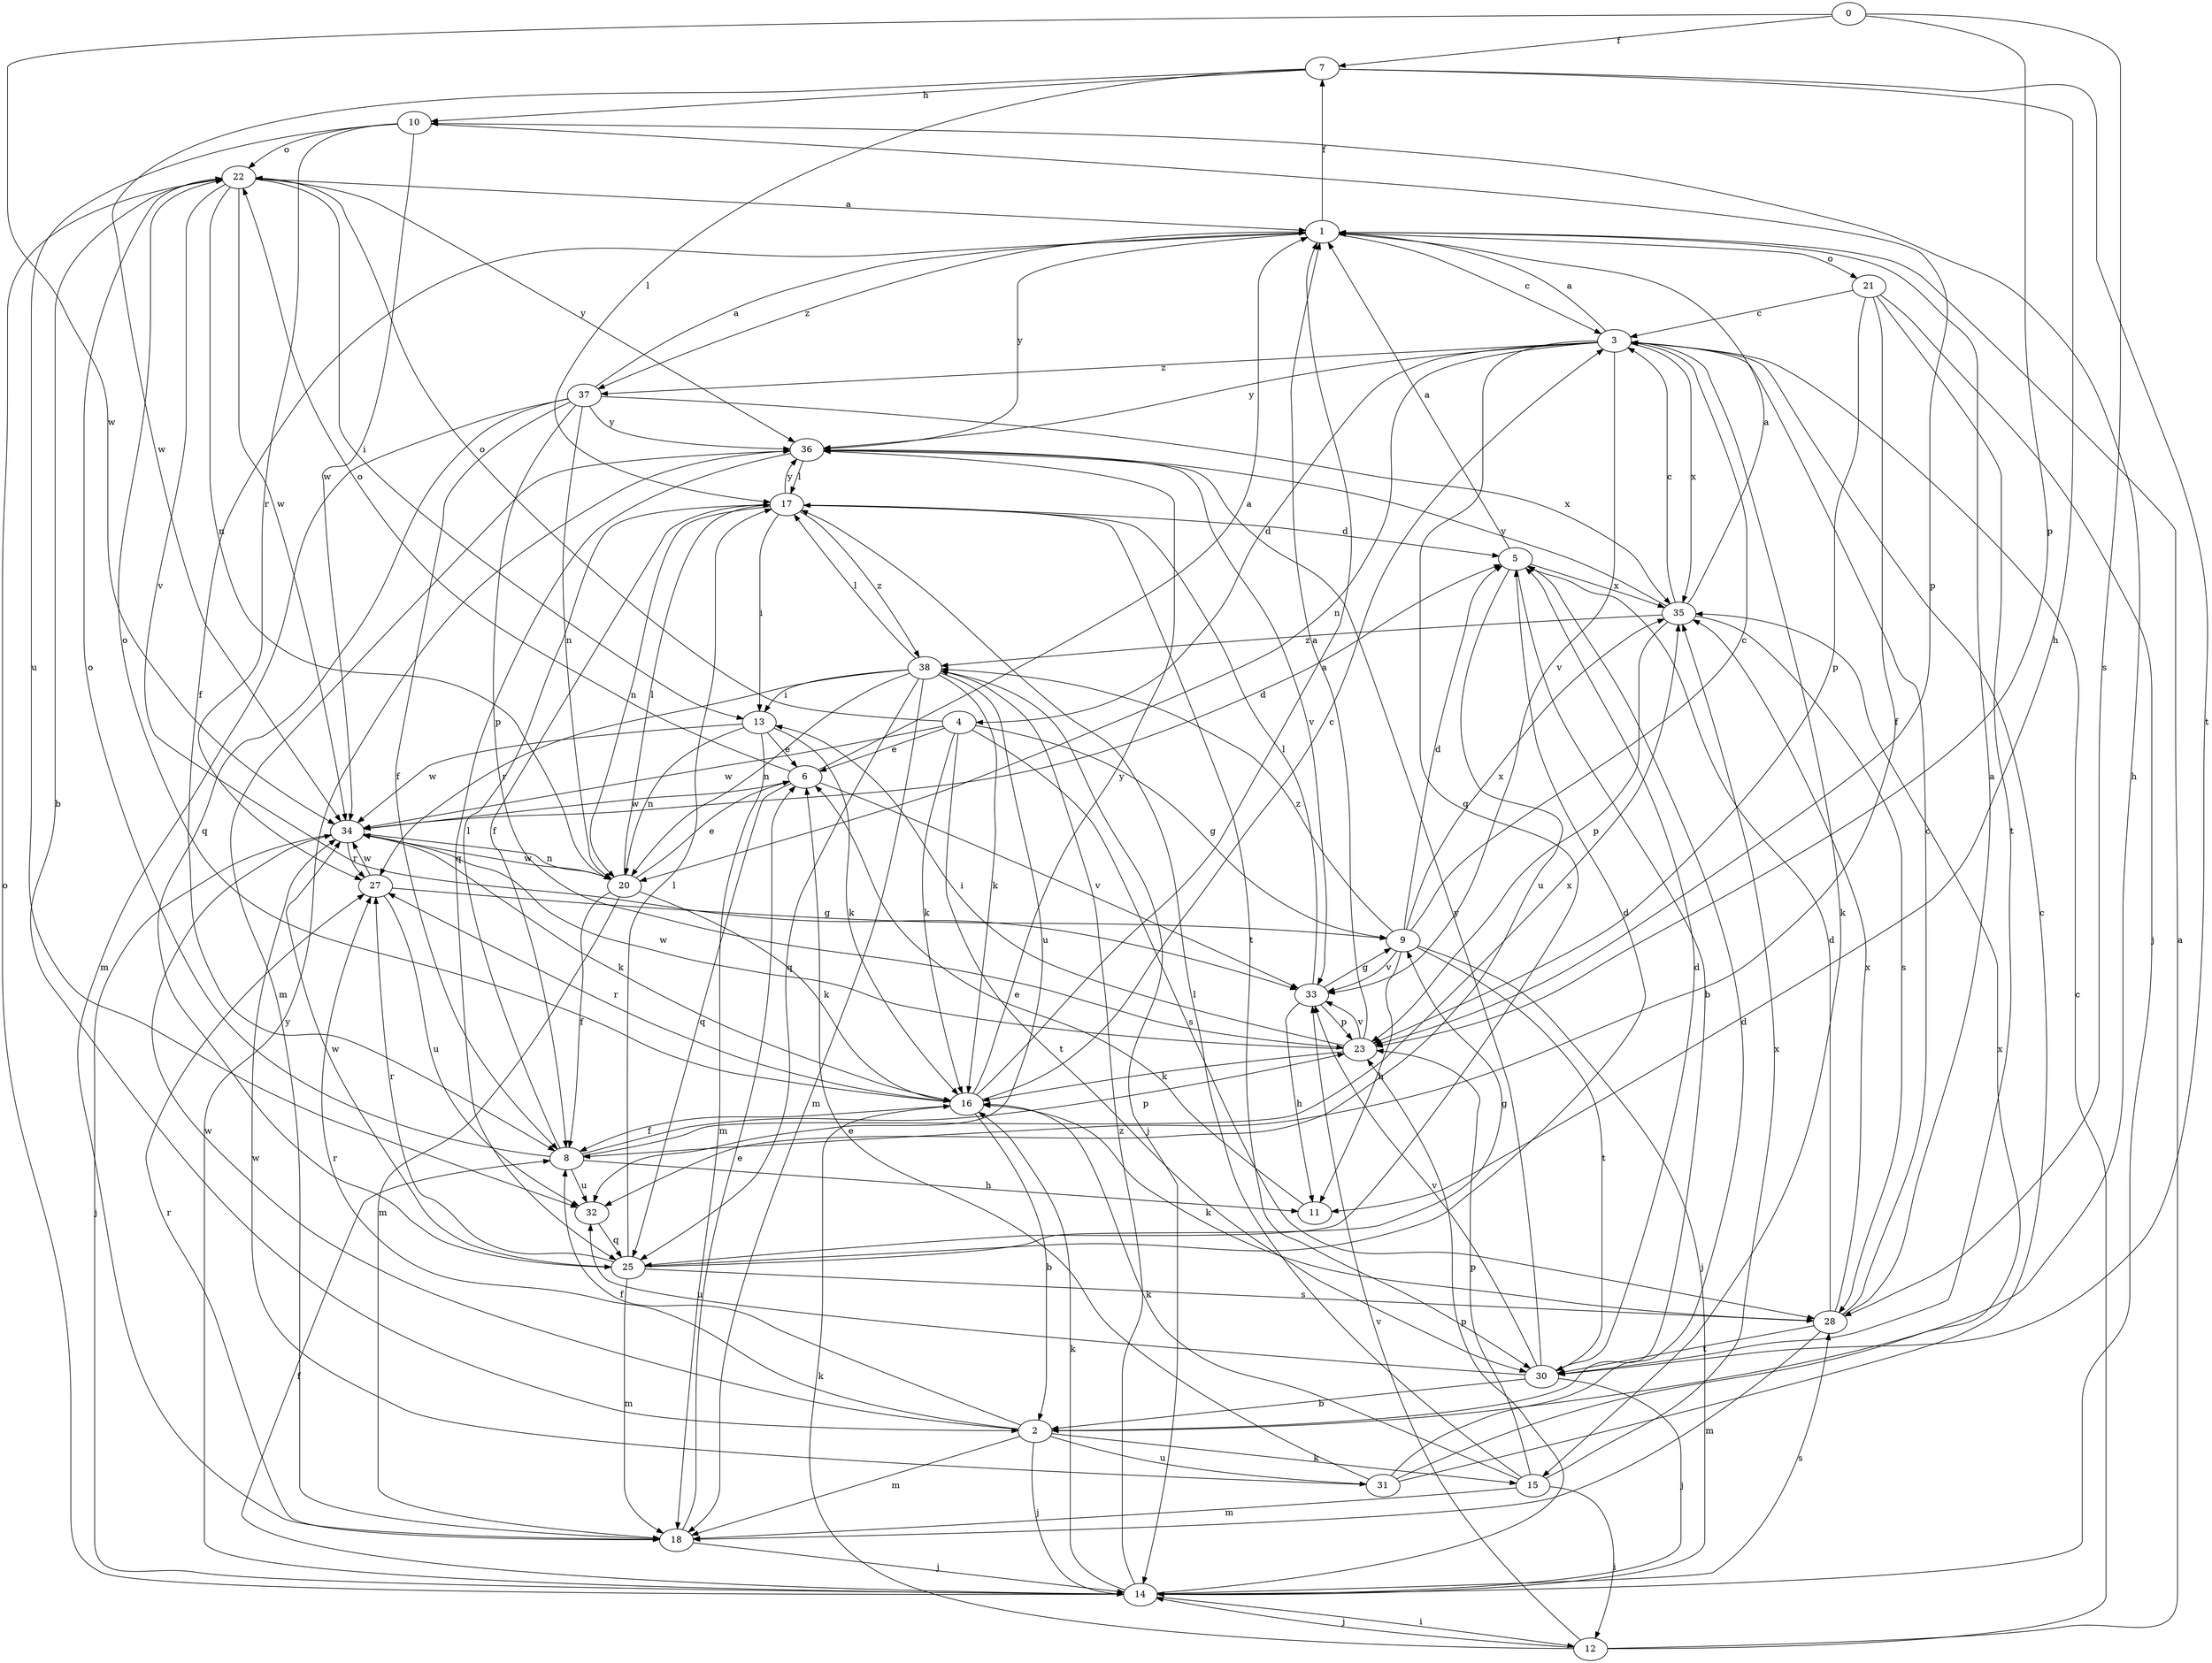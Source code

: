 strict digraph  {
0;
1;
2;
3;
4;
5;
6;
7;
8;
9;
10;
11;
12;
13;
14;
15;
16;
17;
18;
20;
21;
22;
23;
25;
27;
28;
30;
31;
32;
33;
34;
35;
36;
37;
38;
0 -> 7  [label=f];
0 -> 23  [label=p];
0 -> 28  [label=s];
0 -> 34  [label=w];
1 -> 3  [label=c];
1 -> 7  [label=f];
1 -> 8  [label=f];
1 -> 21  [label=o];
1 -> 36  [label=y];
1 -> 37  [label=z];
2 -> 8  [label=f];
2 -> 10  [label=h];
2 -> 14  [label=j];
2 -> 15  [label=k];
2 -> 18  [label=m];
2 -> 27  [label=r];
2 -> 31  [label=u];
2 -> 34  [label=w];
3 -> 1  [label=a];
3 -> 4  [label=d];
3 -> 15  [label=k];
3 -> 20  [label=n];
3 -> 25  [label=q];
3 -> 33  [label=v];
3 -> 35  [label=x];
3 -> 36  [label=y];
3 -> 37  [label=z];
4 -> 6  [label=e];
4 -> 9  [label=g];
4 -> 16  [label=k];
4 -> 22  [label=o];
4 -> 28  [label=s];
4 -> 30  [label=t];
4 -> 34  [label=w];
5 -> 1  [label=a];
5 -> 2  [label=b];
5 -> 32  [label=u];
5 -> 35  [label=x];
6 -> 1  [label=a];
6 -> 22  [label=o];
6 -> 25  [label=q];
6 -> 33  [label=v];
6 -> 34  [label=w];
7 -> 10  [label=h];
7 -> 11  [label=h];
7 -> 17  [label=l];
7 -> 30  [label=t];
7 -> 34  [label=w];
8 -> 11  [label=h];
8 -> 17  [label=l];
8 -> 22  [label=o];
8 -> 23  [label=p];
8 -> 32  [label=u];
8 -> 35  [label=x];
9 -> 3  [label=c];
9 -> 5  [label=d];
9 -> 11  [label=h];
9 -> 14  [label=j];
9 -> 30  [label=t];
9 -> 33  [label=v];
9 -> 35  [label=x];
9 -> 38  [label=z];
10 -> 22  [label=o];
10 -> 23  [label=p];
10 -> 27  [label=r];
10 -> 32  [label=u];
10 -> 34  [label=w];
11 -> 6  [label=e];
12 -> 1  [label=a];
12 -> 3  [label=c];
12 -> 14  [label=j];
12 -> 16  [label=k];
12 -> 33  [label=v];
13 -> 6  [label=e];
13 -> 16  [label=k];
13 -> 18  [label=m];
13 -> 20  [label=n];
13 -> 34  [label=w];
14 -> 8  [label=f];
14 -> 12  [label=i];
14 -> 16  [label=k];
14 -> 22  [label=o];
14 -> 23  [label=p];
14 -> 28  [label=s];
14 -> 36  [label=y];
14 -> 38  [label=z];
15 -> 12  [label=i];
15 -> 16  [label=k];
15 -> 17  [label=l];
15 -> 18  [label=m];
15 -> 23  [label=p];
15 -> 35  [label=x];
16 -> 1  [label=a];
16 -> 2  [label=b];
16 -> 3  [label=c];
16 -> 8  [label=f];
16 -> 22  [label=o];
16 -> 27  [label=r];
16 -> 36  [label=y];
17 -> 5  [label=d];
17 -> 8  [label=f];
17 -> 13  [label=i];
17 -> 20  [label=n];
17 -> 30  [label=t];
17 -> 36  [label=y];
17 -> 38  [label=z];
18 -> 6  [label=e];
18 -> 14  [label=j];
18 -> 27  [label=r];
20 -> 6  [label=e];
20 -> 8  [label=f];
20 -> 16  [label=k];
20 -> 17  [label=l];
20 -> 18  [label=m];
20 -> 34  [label=w];
21 -> 3  [label=c];
21 -> 8  [label=f];
21 -> 14  [label=j];
21 -> 23  [label=p];
21 -> 30  [label=t];
22 -> 1  [label=a];
22 -> 2  [label=b];
22 -> 13  [label=i];
22 -> 20  [label=n];
22 -> 33  [label=v];
22 -> 34  [label=w];
22 -> 36  [label=y];
23 -> 1  [label=a];
23 -> 13  [label=i];
23 -> 16  [label=k];
23 -> 33  [label=v];
23 -> 34  [label=w];
25 -> 5  [label=d];
25 -> 9  [label=g];
25 -> 17  [label=l];
25 -> 18  [label=m];
25 -> 27  [label=r];
25 -> 28  [label=s];
25 -> 34  [label=w];
27 -> 9  [label=g];
27 -> 32  [label=u];
27 -> 34  [label=w];
28 -> 1  [label=a];
28 -> 3  [label=c];
28 -> 5  [label=d];
28 -> 16  [label=k];
28 -> 18  [label=m];
28 -> 30  [label=t];
28 -> 35  [label=x];
30 -> 2  [label=b];
30 -> 5  [label=d];
30 -> 14  [label=j];
30 -> 32  [label=u];
30 -> 33  [label=v];
30 -> 36  [label=y];
31 -> 3  [label=c];
31 -> 5  [label=d];
31 -> 6  [label=e];
31 -> 34  [label=w];
31 -> 35  [label=x];
32 -> 25  [label=q];
33 -> 9  [label=g];
33 -> 11  [label=h];
33 -> 17  [label=l];
33 -> 23  [label=p];
34 -> 5  [label=d];
34 -> 14  [label=j];
34 -> 16  [label=k];
34 -> 20  [label=n];
34 -> 27  [label=r];
35 -> 1  [label=a];
35 -> 3  [label=c];
35 -> 23  [label=p];
35 -> 28  [label=s];
35 -> 36  [label=y];
35 -> 38  [label=z];
36 -> 17  [label=l];
36 -> 18  [label=m];
36 -> 25  [label=q];
36 -> 33  [label=v];
37 -> 1  [label=a];
37 -> 8  [label=f];
37 -> 18  [label=m];
37 -> 20  [label=n];
37 -> 23  [label=p];
37 -> 25  [label=q];
37 -> 35  [label=x];
37 -> 36  [label=y];
38 -> 13  [label=i];
38 -> 14  [label=j];
38 -> 16  [label=k];
38 -> 17  [label=l];
38 -> 18  [label=m];
38 -> 20  [label=n];
38 -> 25  [label=q];
38 -> 27  [label=r];
38 -> 32  [label=u];
}
